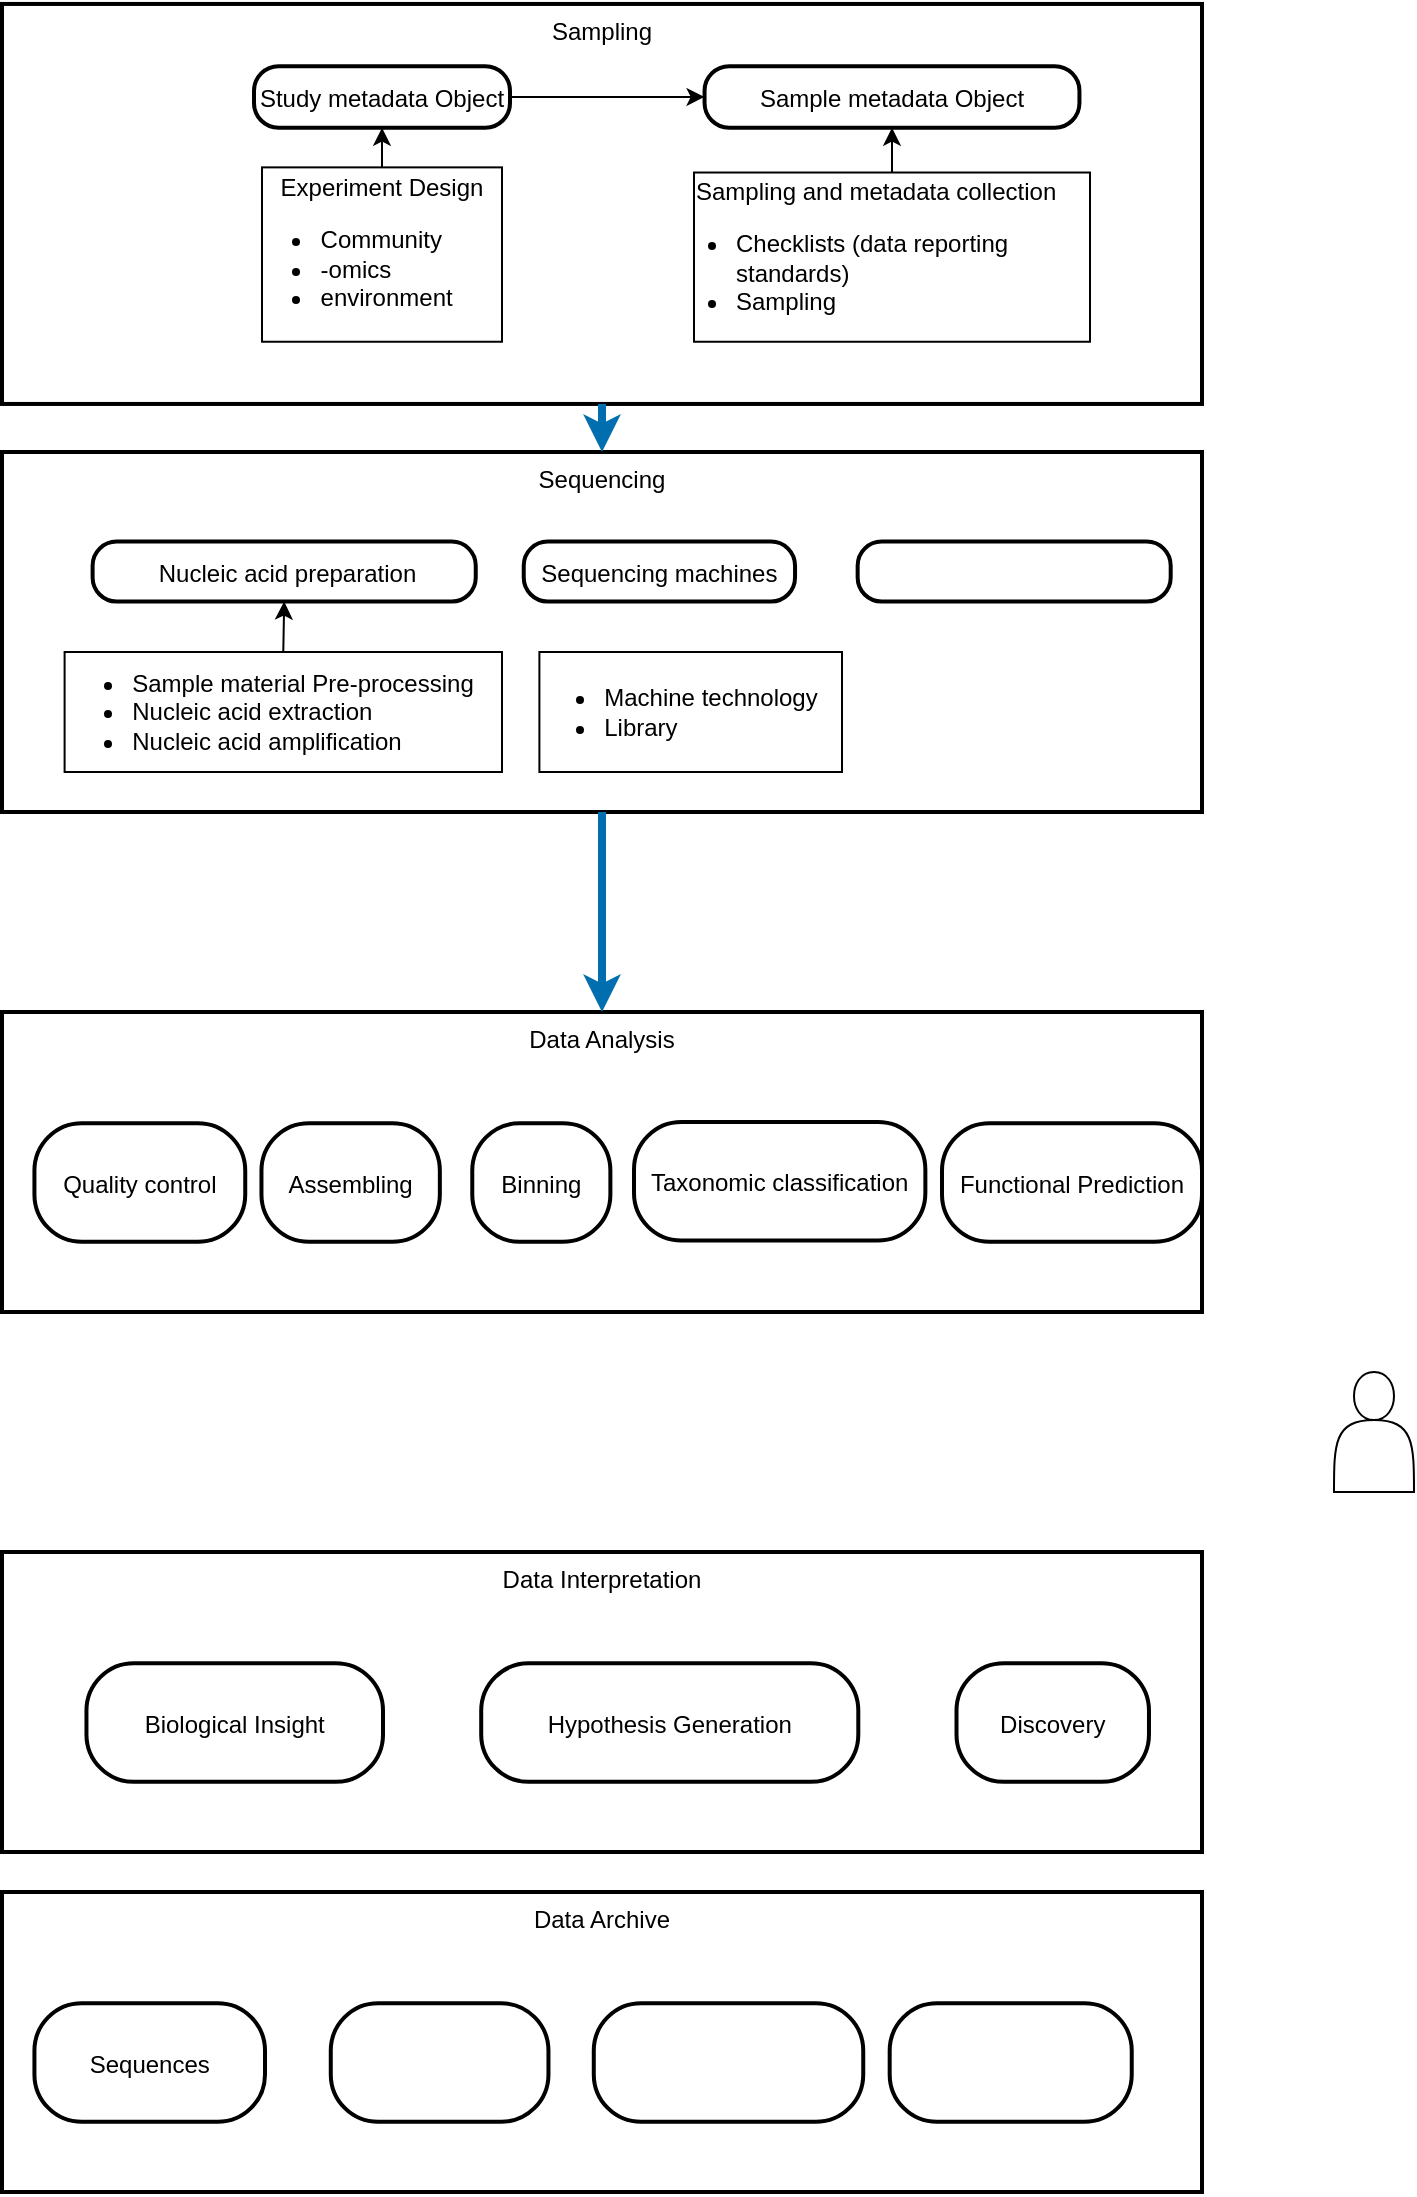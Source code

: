 <mxfile version="24.8.3">
  <diagram name="Page-1" id="eUhtq4w8cxWgcWz3ld9h">
    <mxGraphModel dx="1193" dy="768" grid="1" gridSize="10" guides="1" tooltips="1" connect="1" arrows="1" fold="1" page="1" pageScale="1" pageWidth="826" pageHeight="1169" math="0" shadow="0">
      <root>
        <mxCell id="0" />
        <mxCell id="1" parent="0" />
        <mxCell id="2" value="Data Interpretation" style="whiteSpace=wrap;strokeWidth=2;verticalAlign=top;" parent="1" vertex="1">
          <mxGeometry x="74" y="830" width="600" height="150" as="geometry" />
        </mxCell>
        <mxCell id="3" value="Biological Insight" style="rounded=1;arcSize=40;strokeWidth=2" parent="2" vertex="1">
          <mxGeometry x="42.226" y="55.645" width="148.282" height="59.274" as="geometry" />
        </mxCell>
        <mxCell id="4" value="Hypothesis Generation" style="rounded=1;arcSize=40;strokeWidth=2" parent="2" vertex="1">
          <mxGeometry x="239.607" y="55.645" width="188.543" height="59.274" as="geometry" />
        </mxCell>
        <mxCell id="5" value="Discovery" style="rounded=1;arcSize=40;strokeWidth=2" parent="2" vertex="1">
          <mxGeometry x="477.25" y="55.645" width="96.236" height="59.274" as="geometry" />
        </mxCell>
        <mxCell id="10" value="Data Analysis" style="whiteSpace=wrap;strokeWidth=2;verticalAlign=top;" parent="1" vertex="1">
          <mxGeometry x="74" y="560" width="600" height="150" as="geometry" />
        </mxCell>
        <mxCell id="11" value="Binning" style="rounded=1;arcSize=40;strokeWidth=2" parent="10" vertex="1">
          <mxGeometry x="235.135" y="55.645" width="69.057" height="59.274" as="geometry" />
        </mxCell>
        <mxCell id="12" value="Assembling" style="rounded=1;arcSize=40;strokeWidth=2" parent="10" vertex="1">
          <mxGeometry x="129.73" y="55.645" width="89.189" height="59.274" as="geometry" />
        </mxCell>
        <mxCell id="13" value="Functional Prediction" style="rounded=1;arcSize=40;strokeWidth=2" parent="10" vertex="1">
          <mxGeometry x="470" y="55.65" width="130" height="59.27" as="geometry" />
        </mxCell>
        <mxCell id="zwraW4Ukam8c2gcRzOyC-30" value="Quality control" style="rounded=1;arcSize=40;strokeWidth=2" parent="10" vertex="1">
          <mxGeometry x="16.216" y="55.645" width="105.405" height="59.274" as="geometry" />
        </mxCell>
        <mxCell id="zwraW4Ukam8c2gcRzOyC-31" value="Taxonomic classification" style="rounded=1;arcSize=40;strokeWidth=2" parent="10" vertex="1">
          <mxGeometry x="316" y="55" width="145.68" height="59.27" as="geometry" />
        </mxCell>
        <mxCell id="14" value="Sequencing" style="whiteSpace=wrap;strokeWidth=2;verticalAlign=top;" parent="1" vertex="1">
          <mxGeometry x="74" y="280" width="600" height="180" as="geometry" />
        </mxCell>
        <mxCell id="15" value="Sequencing machines" style="rounded=1;arcSize=40;strokeWidth=2;flipV=1;flipH=1;" parent="14" vertex="1">
          <mxGeometry x="260.87" y="44.758" width="135.652" height="30" as="geometry" />
        </mxCell>
        <mxCell id="16" value=" Nucleic acid preparation" style="rounded=1;arcSize=40;strokeWidth=2;flipV=1;flipH=1;" parent="14" vertex="1">
          <mxGeometry x="45.304" y="44.758" width="191.572" height="30" as="geometry" />
        </mxCell>
        <mxCell id="zwraW4Ukam8c2gcRzOyC-39" value="" style="rounded=1;arcSize=40;strokeWidth=2;flipV=1;flipH=1;" parent="14" vertex="1">
          <mxGeometry x="427.826" y="44.758" width="156.522" height="30" as="geometry" />
        </mxCell>
        <mxCell id="IBZZdO0sH0K3nxLxbMnE-37" value="&lt;div style=&quot;&quot;&gt;&lt;ul style=&quot;padding-left: 20px;&quot;&gt;&lt;li style=&quot;text-align: left;&quot;&gt;&lt;span style=&quot;white-space: nowrap;&quot;&gt;Sample material Pre-processing&lt;/span&gt;&lt;br&gt;&lt;/li&gt;&lt;li style=&quot;text-align: left;&quot;&gt;&lt;span style=&quot;white-space: nowrap;&quot;&gt;Nucleic acid extraction&lt;/span&gt;&lt;br&gt;&lt;/li&gt;&lt;li style=&quot;text-align: left;&quot;&gt;&lt;span style=&quot;white-space: nowrap;&quot;&gt;Nucleic acid amplification&lt;/span&gt;&lt;br&gt;&lt;/li&gt;&lt;/ul&gt;&lt;/div&gt;" style="rounded=0;whiteSpace=wrap;html=1;" vertex="1" parent="14">
          <mxGeometry x="31.3" y="100" width="218.7" height="60" as="geometry" />
        </mxCell>
        <mxCell id="IBZZdO0sH0K3nxLxbMnE-36" value="&lt;div style=&quot;text-align: left;&quot;&gt;&lt;ul style=&quot;padding-left: 20px;&quot;&gt;&lt;li&gt;&lt;span style=&quot;white-space: nowrap;&quot;&gt;Machine technology&lt;/span&gt;&lt;br&gt;&lt;/li&gt;&lt;li&gt;&lt;span style=&quot;white-space: nowrap;&quot;&gt;Library&lt;/span&gt;&lt;/li&gt;&lt;/ul&gt;&lt;/div&gt;" style="rounded=0;whiteSpace=wrap;html=1;" vertex="1" parent="14">
          <mxGeometry x="268.7" y="100" width="151.3" height="60" as="geometry" />
        </mxCell>
        <mxCell id="IBZZdO0sH0K3nxLxbMnE-39" value="" style="endArrow=classic;html=1;rounded=0;entryX=0.5;entryY=1;entryDx=0;entryDy=0;exitX=0.5;exitY=0;exitDx=0;exitDy=0;" edge="1" parent="14" source="IBZZdO0sH0K3nxLxbMnE-37" target="16">
          <mxGeometry width="50" height="50" relative="1" as="geometry">
            <mxPoint x="412.22" y="-132.5" as="sourcePoint" />
            <mxPoint x="412" y="-154" as="targetPoint" />
          </mxGeometry>
        </mxCell>
        <mxCell id="zwraW4Ukam8c2gcRzOyC-19" value="Sampling" style="whiteSpace=wrap;strokeWidth=2;verticalAlign=top;" parent="1" vertex="1">
          <mxGeometry x="74" y="55.974" width="600" height="200" as="geometry" />
        </mxCell>
        <mxCell id="IBZZdO0sH0K3nxLxbMnE-31" value="" style="endArrow=classic;html=1;rounded=0;exitX=1;exitY=0.5;exitDx=0;exitDy=0;entryX=0;entryY=0.5;entryDx=0;entryDy=0;" edge="1" parent="zwraW4Ukam8c2gcRzOyC-19" source="zwraW4Ukam8c2gcRzOyC-20" target="zwraW4Ukam8c2gcRzOyC-21">
          <mxGeometry width="50" height="50" relative="1" as="geometry">
            <mxPoint x="546" y="420.513" as="sourcePoint" />
            <mxPoint x="596" y="369.231" as="targetPoint" />
          </mxGeometry>
        </mxCell>
        <mxCell id="IBZZdO0sH0K3nxLxbMnE-42" value="" style="group" vertex="1" connectable="0" parent="zwraW4Ukam8c2gcRzOyC-19">
          <mxGeometry x="126" y="31.103" width="128" height="137.795" as="geometry" />
        </mxCell>
        <mxCell id="zwraW4Ukam8c2gcRzOyC-20" value="Study metadata Object" style="rounded=1;arcSize=40;strokeWidth=2;flipV=1;flipH=1;" parent="IBZZdO0sH0K3nxLxbMnE-42" vertex="1">
          <mxGeometry width="128" height="30.769" as="geometry" />
        </mxCell>
        <mxCell id="IBZZdO0sH0K3nxLxbMnE-22" value="&lt;div style=&quot;text-align: left;&quot;&gt;&lt;span style=&quot;text-align: center; white-space: nowrap;&quot;&gt;Experiment Design&lt;/span&gt;&lt;br&gt;&lt;/div&gt;&lt;ul style=&quot;padding-left: 20px;&quot;&gt;&lt;li style=&quot;text-align: left;&quot;&gt;Community&amp;nbsp;&lt;/li&gt;&lt;li style=&quot;text-align: left;&quot;&gt;-omics&lt;/li&gt;&lt;li style=&quot;text-align: left;&quot;&gt;environment&amp;nbsp;&lt;br&gt;&lt;/li&gt;&lt;/ul&gt;" style="rounded=0;whiteSpace=wrap;html=1;flipV=1;flipH=1;" vertex="1" parent="IBZZdO0sH0K3nxLxbMnE-42">
          <mxGeometry x="4" y="50.615" width="120" height="87.179" as="geometry" />
        </mxCell>
        <mxCell id="IBZZdO0sH0K3nxLxbMnE-24" value="" style="endArrow=classic;html=1;rounded=0;entryX=0.5;entryY=1;entryDx=0;entryDy=0;exitX=0.5;exitY=0;exitDx=0;exitDy=0;" edge="1" parent="IBZZdO0sH0K3nxLxbMnE-42" source="IBZZdO0sH0K3nxLxbMnE-22" target="zwraW4Ukam8c2gcRzOyC-20">
          <mxGeometry width="50" height="50" relative="1" as="geometry">
            <mxPoint x="59.75" y="35.231" as="sourcePoint" />
            <mxPoint x="429.75" y="271.128" as="targetPoint" />
          </mxGeometry>
        </mxCell>
        <mxCell id="IBZZdO0sH0K3nxLxbMnE-43" value="" style="group" vertex="1" connectable="0" parent="zwraW4Ukam8c2gcRzOyC-19">
          <mxGeometry x="346.002" y="31.1" width="198" height="137.8" as="geometry" />
        </mxCell>
        <mxCell id="zwraW4Ukam8c2gcRzOyC-21" value="Sample metadata Object" style="rounded=1;arcSize=40;strokeWidth=2;flipV=1;flipH=1;" parent="IBZZdO0sH0K3nxLxbMnE-43" vertex="1">
          <mxGeometry x="5.279" width="187.441" height="30.769" as="geometry" />
        </mxCell>
        <mxCell id="IBZZdO0sH0K3nxLxbMnE-25" value="&lt;div style=&quot;text-align: left;&quot;&gt;&lt;span style=&quot;text-align: center; white-space: nowrap;&quot;&gt;Sampling and metadata collection&lt;/span&gt;&lt;br&gt;&lt;/div&gt;&lt;ul style=&quot;padding-left: 20px;&quot;&gt;&lt;li style=&quot;text-align: left;&quot;&gt;Checklists (data reporting standards)&amp;nbsp;&lt;/li&gt;&lt;li style=&quot;text-align: left;&quot;&gt;Sampling&lt;/li&gt;&lt;/ul&gt;" style="rounded=0;whiteSpace=wrap;html=1;" vertex="1" parent="IBZZdO0sH0K3nxLxbMnE-43">
          <mxGeometry y="53.184" width="198" height="84.615" as="geometry" />
        </mxCell>
        <mxCell id="IBZZdO0sH0K3nxLxbMnE-33" value="" style="endArrow=classic;html=1;rounded=0;entryX=0.5;entryY=1;entryDx=0;entryDy=0;exitX=0.5;exitY=0;exitDx=0;exitDy=0;" edge="1" parent="IBZZdO0sH0K3nxLxbMnE-43" source="IBZZdO0sH0K3nxLxbMnE-25" target="zwraW4Ukam8c2gcRzOyC-21">
          <mxGeometry width="50" height="50" relative="1" as="geometry">
            <mxPoint x="56.218" y="79.156" as="sourcePoint" />
            <mxPoint x="50.94" y="56.741" as="targetPoint" />
          </mxGeometry>
        </mxCell>
        <mxCell id="zwraW4Ukam8c2gcRzOyC-33" value="Data Archive" style="whiteSpace=wrap;strokeWidth=2;verticalAlign=top;" parent="1" vertex="1">
          <mxGeometry x="74" y="1000" width="600" height="150" as="geometry" />
        </mxCell>
        <mxCell id="zwraW4Ukam8c2gcRzOyC-34" value="" style="rounded=1;arcSize=40;strokeWidth=2" parent="zwraW4Ukam8c2gcRzOyC-33" vertex="1">
          <mxGeometry x="295.89" y="55.642" width="134.729" height="59.275" as="geometry" />
        </mxCell>
        <mxCell id="zwraW4Ukam8c2gcRzOyC-35" value="" style="rounded=1;arcSize=40;strokeWidth=2" parent="zwraW4Ukam8c2gcRzOyC-33" vertex="1">
          <mxGeometry x="164.384" y="55.642" width="108.847" height="59.275" as="geometry" />
        </mxCell>
        <mxCell id="zwraW4Ukam8c2gcRzOyC-37" value="Sequences" style="rounded=1;arcSize=40;strokeWidth=2" parent="zwraW4Ukam8c2gcRzOyC-33" vertex="1">
          <mxGeometry x="16.216" y="55.642" width="115.29" height="59.275" as="geometry" />
        </mxCell>
        <mxCell id="zwraW4Ukam8c2gcRzOyC-38" value="" style="rounded=1;arcSize=40;strokeWidth=2" parent="zwraW4Ukam8c2gcRzOyC-33" vertex="1">
          <mxGeometry x="443.839" y="55.645" width="121.03" height="59.274" as="geometry" />
        </mxCell>
        <mxCell id="IBZZdO0sH0K3nxLxbMnE-18" value="" style="shape=actor;whiteSpace=wrap;html=1;" vertex="1" parent="1">
          <mxGeometry x="740" y="740" width="40" height="60" as="geometry" />
        </mxCell>
        <mxCell id="IBZZdO0sH0K3nxLxbMnE-29" value="" style="endArrow=classic;html=1;rounded=0;entryX=0.5;entryY=0;entryDx=0;entryDy=0;exitX=0.5;exitY=1;exitDx=0;exitDy=0;fillColor=#1ba1e2;strokeColor=#006EAF;strokeWidth=4;" edge="1" parent="1" source="zwraW4Ukam8c2gcRzOyC-19" target="14">
          <mxGeometry width="50" height="50" relative="1" as="geometry">
            <mxPoint x="650" y="450" as="sourcePoint" />
            <mxPoint x="700" y="400" as="targetPoint" />
          </mxGeometry>
        </mxCell>
        <mxCell id="IBZZdO0sH0K3nxLxbMnE-35" value="" style="endArrow=classic;html=1;rounded=0;fillColor=#1ba1e2;strokeColor=#006EAF;strokeWidth=4;exitX=0.5;exitY=1;exitDx=0;exitDy=0;" edge="1" parent="1" source="14">
          <mxGeometry width="50" height="50" relative="1" as="geometry">
            <mxPoint x="374" y="620" as="sourcePoint" />
            <mxPoint x="374" y="560" as="targetPoint" />
          </mxGeometry>
        </mxCell>
      </root>
    </mxGraphModel>
  </diagram>
</mxfile>
